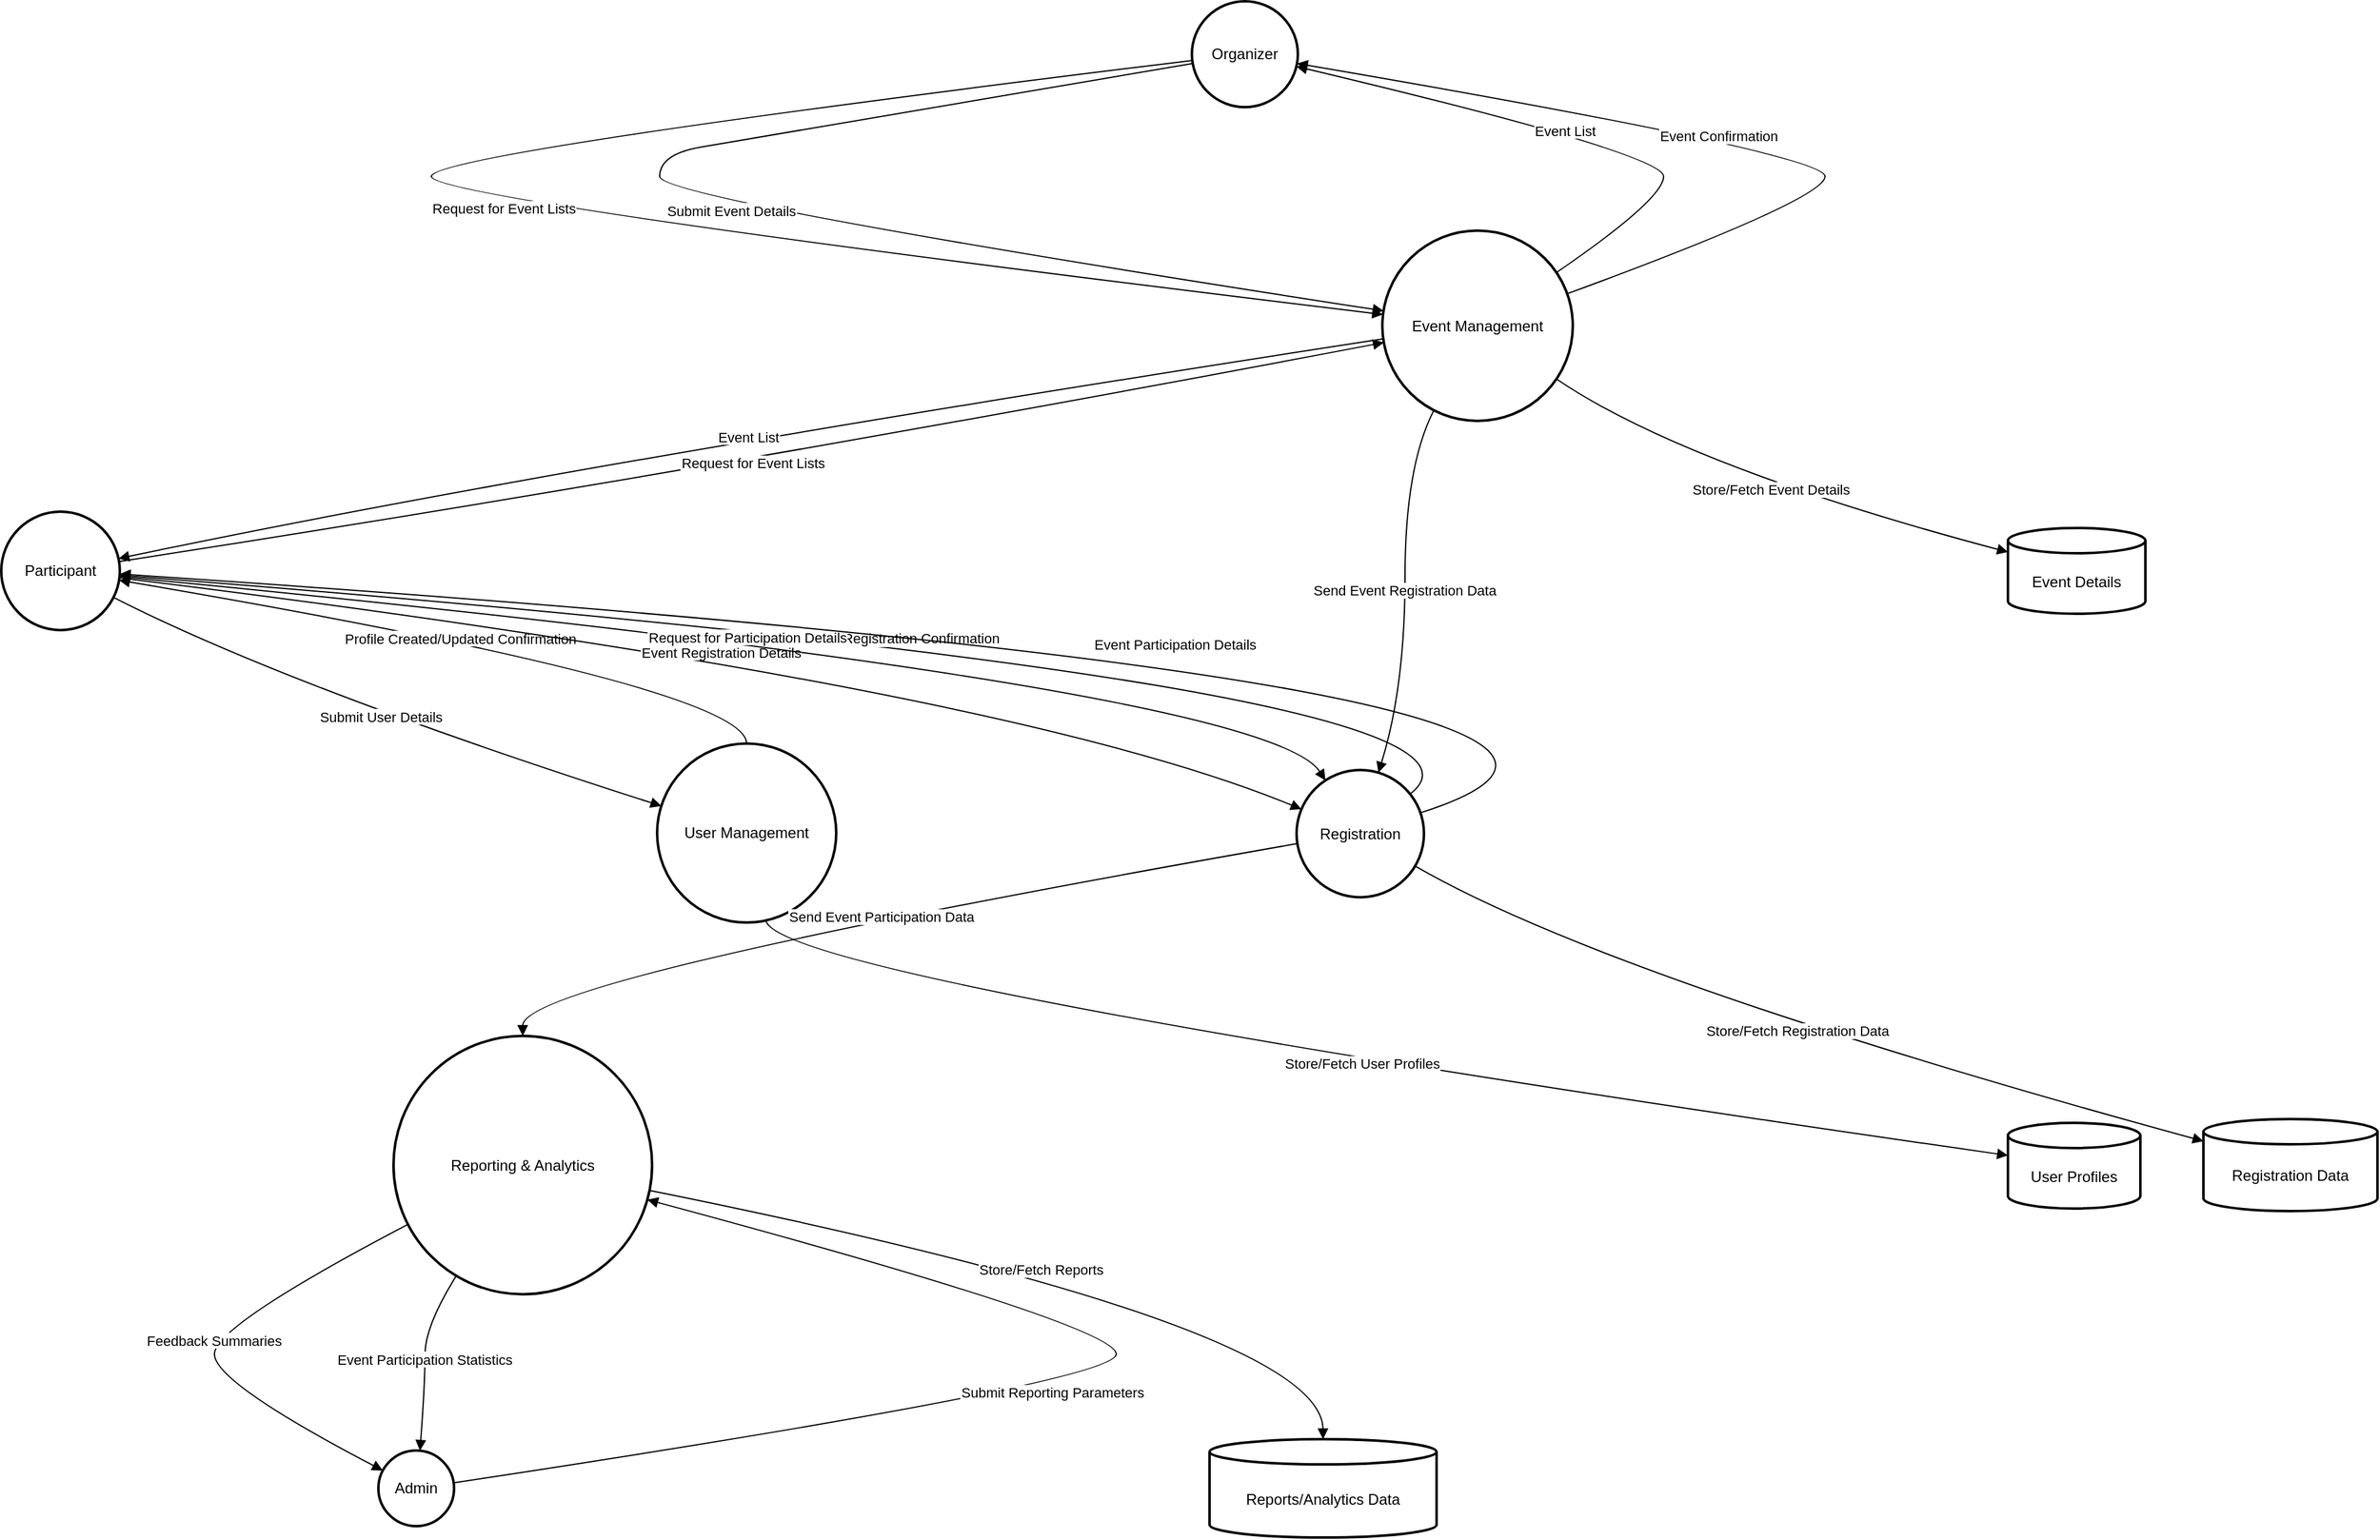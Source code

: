 <mxfile version="24.8.0">
  <diagram name="Page-1" id="DDR3ZfDrJNzFcNVzPJie">
    <mxGraphModel dx="2448" dy="1248" grid="1" gridSize="10" guides="1" tooltips="1" connect="1" arrows="1" fold="1" page="1" pageScale="1" pageWidth="850" pageHeight="1100" math="0" shadow="0">
      <root>
        <mxCell id="0" />
        <mxCell id="1" parent="0" />
        <mxCell id="zt8tQSW613FGS5ht6C-m-94" value="Organizer" style="ellipse;aspect=fixed;strokeWidth=2;whiteSpace=wrap;" vertex="1" parent="1">
          <mxGeometry x="1384" y="350" width="84" height="84" as="geometry" />
        </mxCell>
        <mxCell id="zt8tQSW613FGS5ht6C-m-95" value="Participant" style="ellipse;aspect=fixed;strokeWidth=2;whiteSpace=wrap;" vertex="1" parent="1">
          <mxGeometry x="440" y="755" width="94" height="94" as="geometry" />
        </mxCell>
        <mxCell id="zt8tQSW613FGS5ht6C-m-96" value="Admin" style="ellipse;aspect=fixed;strokeWidth=2;whiteSpace=wrap;" vertex="1" parent="1">
          <mxGeometry x="739" y="1500" width="60" height="60" as="geometry" />
        </mxCell>
        <mxCell id="zt8tQSW613FGS5ht6C-m-97" value="Event Management" style="ellipse;aspect=fixed;strokeWidth=2;whiteSpace=wrap;" vertex="1" parent="1">
          <mxGeometry x="1535" y="532" width="151" height="151" as="geometry" />
        </mxCell>
        <mxCell id="zt8tQSW613FGS5ht6C-m-98" value="User Management" style="ellipse;aspect=fixed;strokeWidth=2;whiteSpace=wrap;" vertex="1" parent="1">
          <mxGeometry x="960" y="939" width="142" height="142" as="geometry" />
        </mxCell>
        <mxCell id="zt8tQSW613FGS5ht6C-m-99" value="Registration" style="ellipse;aspect=fixed;strokeWidth=2;whiteSpace=wrap;" vertex="1" parent="1">
          <mxGeometry x="1467" y="960" width="101" height="101" as="geometry" />
        </mxCell>
        <mxCell id="zt8tQSW613FGS5ht6C-m-100" value="Reporting &amp; Analytics" style="ellipse;aspect=fixed;strokeWidth=2;whiteSpace=wrap;" vertex="1" parent="1">
          <mxGeometry x="751" y="1171" width="205" height="205" as="geometry" />
        </mxCell>
        <mxCell id="zt8tQSW613FGS5ht6C-m-101" value="Event Details" style="shape=cylinder3;boundedLbl=1;backgroundOutline=1;size=10;strokeWidth=2;whiteSpace=wrap;" vertex="1" parent="1">
          <mxGeometry x="2031" y="768" width="109" height="68" as="geometry" />
        </mxCell>
        <mxCell id="zt8tQSW613FGS5ht6C-m-102" value="User Profiles" style="shape=cylinder3;boundedLbl=1;backgroundOutline=1;size=10;strokeWidth=2;whiteSpace=wrap;" vertex="1" parent="1">
          <mxGeometry x="2031" y="1240" width="105" height="68" as="geometry" />
        </mxCell>
        <mxCell id="zt8tQSW613FGS5ht6C-m-103" value="Registration Data" style="shape=cylinder3;boundedLbl=1;backgroundOutline=1;size=10;strokeWidth=2;whiteSpace=wrap;" vertex="1" parent="1">
          <mxGeometry x="2186" y="1237" width="138" height="73" as="geometry" />
        </mxCell>
        <mxCell id="zt8tQSW613FGS5ht6C-m-104" value="Reports/Analytics Data" style="shape=cylinder3;boundedLbl=1;backgroundOutline=1;size=10;strokeWidth=2;whiteSpace=wrap;" vertex="1" parent="1">
          <mxGeometry x="1398" y="1491" width="180" height="78" as="geometry" />
        </mxCell>
        <mxCell id="zt8tQSW613FGS5ht6C-m-105" value="Request for Event Lists" style="curved=1;startArrow=none;endArrow=block;exitX=0;exitY=0.56;entryX=0;entryY=0.44;rounded=0;" edge="1" parent="1" source="zt8tQSW613FGS5ht6C-m-94" target="zt8tQSW613FGS5ht6C-m-97">
          <mxGeometry relative="1" as="geometry">
            <Array as="points">
              <mxPoint x="781" y="471" />
              <mxPoint x="781" y="507" />
            </Array>
          </mxGeometry>
        </mxCell>
        <mxCell id="zt8tQSW613FGS5ht6C-m-106" value="Event List" style="curved=1;startArrow=none;endArrow=block;exitX=1;exitY=0.16;entryX=1;entryY=0.62;rounded=0;" edge="1" parent="1" source="zt8tQSW613FGS5ht6C-m-97" target="zt8tQSW613FGS5ht6C-m-94">
          <mxGeometry relative="1" as="geometry">
            <Array as="points">
              <mxPoint x="1758" y="507" />
              <mxPoint x="1758" y="471" />
            </Array>
          </mxGeometry>
        </mxCell>
        <mxCell id="zt8tQSW613FGS5ht6C-m-107" value="Submit Event Details" style="curved=1;startArrow=none;endArrow=block;exitX=0;exitY=0.59;entryX=0;entryY=0.42;rounded=0;" edge="1" parent="1" source="zt8tQSW613FGS5ht6C-m-94" target="zt8tQSW613FGS5ht6C-m-97">
          <mxGeometry relative="1" as="geometry">
            <Array as="points">
              <mxPoint x="1030" y="460" />
              <mxPoint x="962" y="471" />
              <mxPoint x="962" y="507" />
            </Array>
          </mxGeometry>
        </mxCell>
        <mxCell id="zt8tQSW613FGS5ht6C-m-108" value="Event Confirmation" style="curved=1;startArrow=none;endArrow=block;exitX=1;exitY=0.32;entryX=1;entryY=0.59;rounded=0;" edge="1" parent="1" source="zt8tQSW613FGS5ht6C-m-97" target="zt8tQSW613FGS5ht6C-m-94">
          <mxGeometry relative="1" as="geometry">
            <Array as="points">
              <mxPoint x="1886" y="507" />
              <mxPoint x="1886" y="471" />
            </Array>
          </mxGeometry>
        </mxCell>
        <mxCell id="zt8tQSW613FGS5ht6C-m-109" value="Request for Event Lists" style="curved=1;startArrow=none;endArrow=block;exitX=1;exitY=0.42;entryX=0;entryY=0.59;rounded=0;" edge="1" parent="1" source="zt8tQSW613FGS5ht6C-m-95" target="zt8tQSW613FGS5ht6C-m-97">
          <mxGeometry relative="1" as="geometry">
            <Array as="points">
              <mxPoint x="1021" y="719" />
            </Array>
          </mxGeometry>
        </mxCell>
        <mxCell id="zt8tQSW613FGS5ht6C-m-110" value="Event List" style="curved=1;startArrow=none;endArrow=block;exitX=0;exitY=0.57;entryX=1;entryY=0.39;rounded=0;" edge="1" parent="1" source="zt8tQSW613FGS5ht6C-m-97" target="zt8tQSW613FGS5ht6C-m-95">
          <mxGeometry relative="1" as="geometry">
            <Array as="points">
              <mxPoint x="880" y="719" />
            </Array>
          </mxGeometry>
        </mxCell>
        <mxCell id="zt8tQSW613FGS5ht6C-m-111" value="Submit User Details" style="curved=1;startArrow=none;endArrow=block;exitX=1;exitY=0.75;entryX=0;entryY=0.34;rounded=0;" edge="1" parent="1" source="zt8tQSW613FGS5ht6C-m-95" target="zt8tQSW613FGS5ht6C-m-98">
          <mxGeometry relative="1" as="geometry">
            <Array as="points">
              <mxPoint x="668" y="894" />
            </Array>
          </mxGeometry>
        </mxCell>
        <mxCell id="zt8tQSW613FGS5ht6C-m-112" value="Profile Created/Updated Confirmation" style="curved=1;startArrow=none;endArrow=block;exitX=0.5;exitY=0;entryX=1;entryY=0.58;rounded=0;" edge="1" parent="1" source="zt8tQSW613FGS5ht6C-m-98" target="zt8tQSW613FGS5ht6C-m-95">
          <mxGeometry relative="1" as="geometry">
            <Array as="points">
              <mxPoint x="1031" y="894" />
            </Array>
          </mxGeometry>
        </mxCell>
        <mxCell id="zt8tQSW613FGS5ht6C-m-113" value="Event Registration Details" style="curved=1;startArrow=none;endArrow=block;exitX=1;exitY=0.56;entryX=0;entryY=0.29;rounded=0;" edge="1" parent="1" source="zt8tQSW613FGS5ht6C-m-95" target="zt8tQSW613FGS5ht6C-m-99">
          <mxGeometry relative="1" as="geometry">
            <Array as="points">
              <mxPoint x="1236" y="894" />
            </Array>
          </mxGeometry>
        </mxCell>
        <mxCell id="zt8tQSW613FGS5ht6C-m-114" value="Registration Confirmation" style="curved=1;startArrow=none;endArrow=block;exitX=0.99;exitY=0.11;entryX=1;entryY=0.54;rounded=0;" edge="1" parent="1" source="zt8tQSW613FGS5ht6C-m-99" target="zt8tQSW613FGS5ht6C-m-95">
          <mxGeometry relative="1" as="geometry">
            <Array as="points">
              <mxPoint x="1667" y="894" />
            </Array>
          </mxGeometry>
        </mxCell>
        <mxCell id="zt8tQSW613FGS5ht6C-m-115" value="Request for Participation Details" style="curved=1;startArrow=none;endArrow=block;exitX=1;exitY=0.55;entryX=0.17;entryY=0;rounded=0;" edge="1" parent="1" source="zt8tQSW613FGS5ht6C-m-95" target="zt8tQSW613FGS5ht6C-m-99">
          <mxGeometry relative="1" as="geometry">
            <Array as="points">
              <mxPoint x="1442" y="894" />
            </Array>
          </mxGeometry>
        </mxCell>
        <mxCell id="zt8tQSW613FGS5ht6C-m-116" value="Event Participation Details" style="curved=1;startArrow=none;endArrow=block;exitX=0.99;exitY=0.33;entryX=1;entryY=0.53;rounded=0;" edge="1" parent="1" source="zt8tQSW613FGS5ht6C-m-99" target="zt8tQSW613FGS5ht6C-m-95">
          <mxGeometry relative="1" as="geometry">
            <Array as="points">
              <mxPoint x="1879" y="894" />
            </Array>
          </mxGeometry>
        </mxCell>
        <mxCell id="zt8tQSW613FGS5ht6C-m-117" value="Submit Reporting Parameters" style="curved=1;startArrow=none;endArrow=block;exitX=1.01;exitY=0.42;entryX=1;entryY=0.64;rounded=0;" edge="1" parent="1" source="zt8tQSW613FGS5ht6C-m-96" target="zt8tQSW613FGS5ht6C-m-100">
          <mxGeometry relative="1" as="geometry">
            <Array as="points">
              <mxPoint x="1324" y="1446" />
              <mxPoint x="1324" y="1401" />
            </Array>
          </mxGeometry>
        </mxCell>
        <mxCell id="zt8tQSW613FGS5ht6C-m-118" value="Feedback Summaries" style="curved=1;startArrow=none;endArrow=block;exitX=0;exitY=0.76;entryX=0.01;entryY=0.24;rounded=0;" edge="1" parent="1" source="zt8tQSW613FGS5ht6C-m-100" target="zt8tQSW613FGS5ht6C-m-96">
          <mxGeometry relative="1" as="geometry">
            <Array as="points">
              <mxPoint x="609" y="1401" />
              <mxPoint x="609" y="1446" />
            </Array>
          </mxGeometry>
        </mxCell>
        <mxCell id="zt8tQSW613FGS5ht6C-m-119" value="Event Participation Statistics" style="curved=1;startArrow=none;endArrow=block;exitX=0.2;exitY=1;entryX=0.55;entryY=0;rounded=0;" edge="1" parent="1" source="zt8tQSW613FGS5ht6C-m-100" target="zt8tQSW613FGS5ht6C-m-96">
          <mxGeometry relative="1" as="geometry">
            <Array as="points">
              <mxPoint x="776" y="1401" />
              <mxPoint x="776" y="1446" />
            </Array>
          </mxGeometry>
        </mxCell>
        <mxCell id="zt8tQSW613FGS5ht6C-m-120" value="Store/Fetch Event Details" style="curved=1;startArrow=none;endArrow=block;exitX=1;exitY=0.84;entryX=0;entryY=0.28;rounded=0;" edge="1" parent="1" source="zt8tQSW613FGS5ht6C-m-97" target="zt8tQSW613FGS5ht6C-m-101">
          <mxGeometry relative="1" as="geometry">
            <Array as="points">
              <mxPoint x="1775" y="719" />
            </Array>
          </mxGeometry>
        </mxCell>
        <mxCell id="zt8tQSW613FGS5ht6C-m-121" value="Store/Fetch User Profiles" style="curved=1;startArrow=none;endArrow=block;exitX=0.61;exitY=1;entryX=0;entryY=0.38;rounded=0;" edge="1" parent="1" source="zt8tQSW613FGS5ht6C-m-98" target="zt8tQSW613FGS5ht6C-m-102">
          <mxGeometry relative="1" as="geometry">
            <Array as="points">
              <mxPoint x="1055" y="1126" />
            </Array>
          </mxGeometry>
        </mxCell>
        <mxCell id="zt8tQSW613FGS5ht6C-m-122" value="Store/Fetch Registration Data" style="curved=1;startArrow=none;endArrow=block;exitX=0.99;exitY=0.79;entryX=0;entryY=0.24;rounded=0;" edge="1" parent="1" source="zt8tQSW613FGS5ht6C-m-99" target="zt8tQSW613FGS5ht6C-m-103">
          <mxGeometry relative="1" as="geometry">
            <Array as="points">
              <mxPoint x="1716" y="1126" />
            </Array>
          </mxGeometry>
        </mxCell>
        <mxCell id="zt8tQSW613FGS5ht6C-m-123" value="Store/Fetch Reports" style="curved=1;startArrow=none;endArrow=block;exitX=1;exitY=0.6;entryX=0.5;entryY=0;rounded=0;" edge="1" parent="1" source="zt8tQSW613FGS5ht6C-m-100" target="zt8tQSW613FGS5ht6C-m-104">
          <mxGeometry relative="1" as="geometry">
            <Array as="points">
              <mxPoint x="1487" y="1401" />
            </Array>
          </mxGeometry>
        </mxCell>
        <mxCell id="zt8tQSW613FGS5ht6C-m-124" value="Send Event Registration Data" style="curved=1;startArrow=none;endArrow=block;exitX=0.24;exitY=1;entryX=0.65;entryY=0;rounded=0;" edge="1" parent="1" source="zt8tQSW613FGS5ht6C-m-97" target="zt8tQSW613FGS5ht6C-m-99">
          <mxGeometry relative="1" as="geometry">
            <Array as="points">
              <mxPoint x="1553" y="719" />
              <mxPoint x="1553" y="894" />
            </Array>
          </mxGeometry>
        </mxCell>
        <mxCell id="zt8tQSW613FGS5ht6C-m-125" value="Send Event Participation Data" style="curved=1;startArrow=none;endArrow=block;exitX=0;exitY=0.58;entryX=0.5;entryY=0;rounded=0;" edge="1" parent="1" source="zt8tQSW613FGS5ht6C-m-99" target="zt8tQSW613FGS5ht6C-m-100">
          <mxGeometry relative="1" as="geometry">
            <Array as="points">
              <mxPoint x="853" y="1126" />
            </Array>
          </mxGeometry>
        </mxCell>
      </root>
    </mxGraphModel>
  </diagram>
</mxfile>
